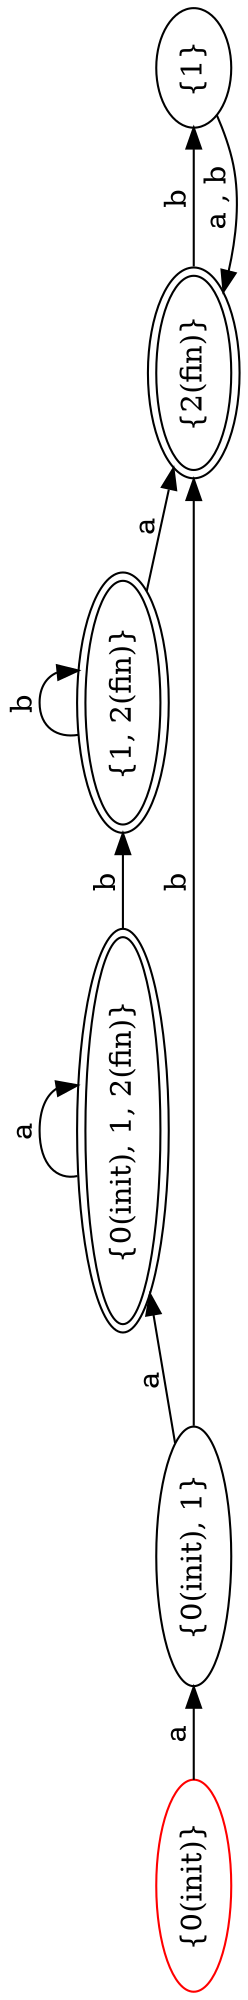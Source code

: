 digraph a { 
 graph [rotate = 90];
 rankdir=LR
0[ label ="{0(init)}", color=red ];
0 -> 1 [ label = "a" ];
1[ label ="{0(init), 1}",];
1 -> 2 [ label = "a" ];
1 -> 3 [ label = "b" ];
2[ label ="{0(init), 1, 2(fin)}",peripheries=2 ];
2 -> 2 [ label = "a" ];
2 -> 4 [ label = "b" ];
3[ label ="{2(fin)}",peripheries=2 ];
3 -> 5 [ label = "b" ];
4[ label ="{1, 2(fin)}",peripheries=2 ];
4 -> 3 [ label = "a" ];
4 -> 4 [ label = "b" ];
5[ label ="{1}",];
5 -> 3 [ label = "a , b" ];
}
